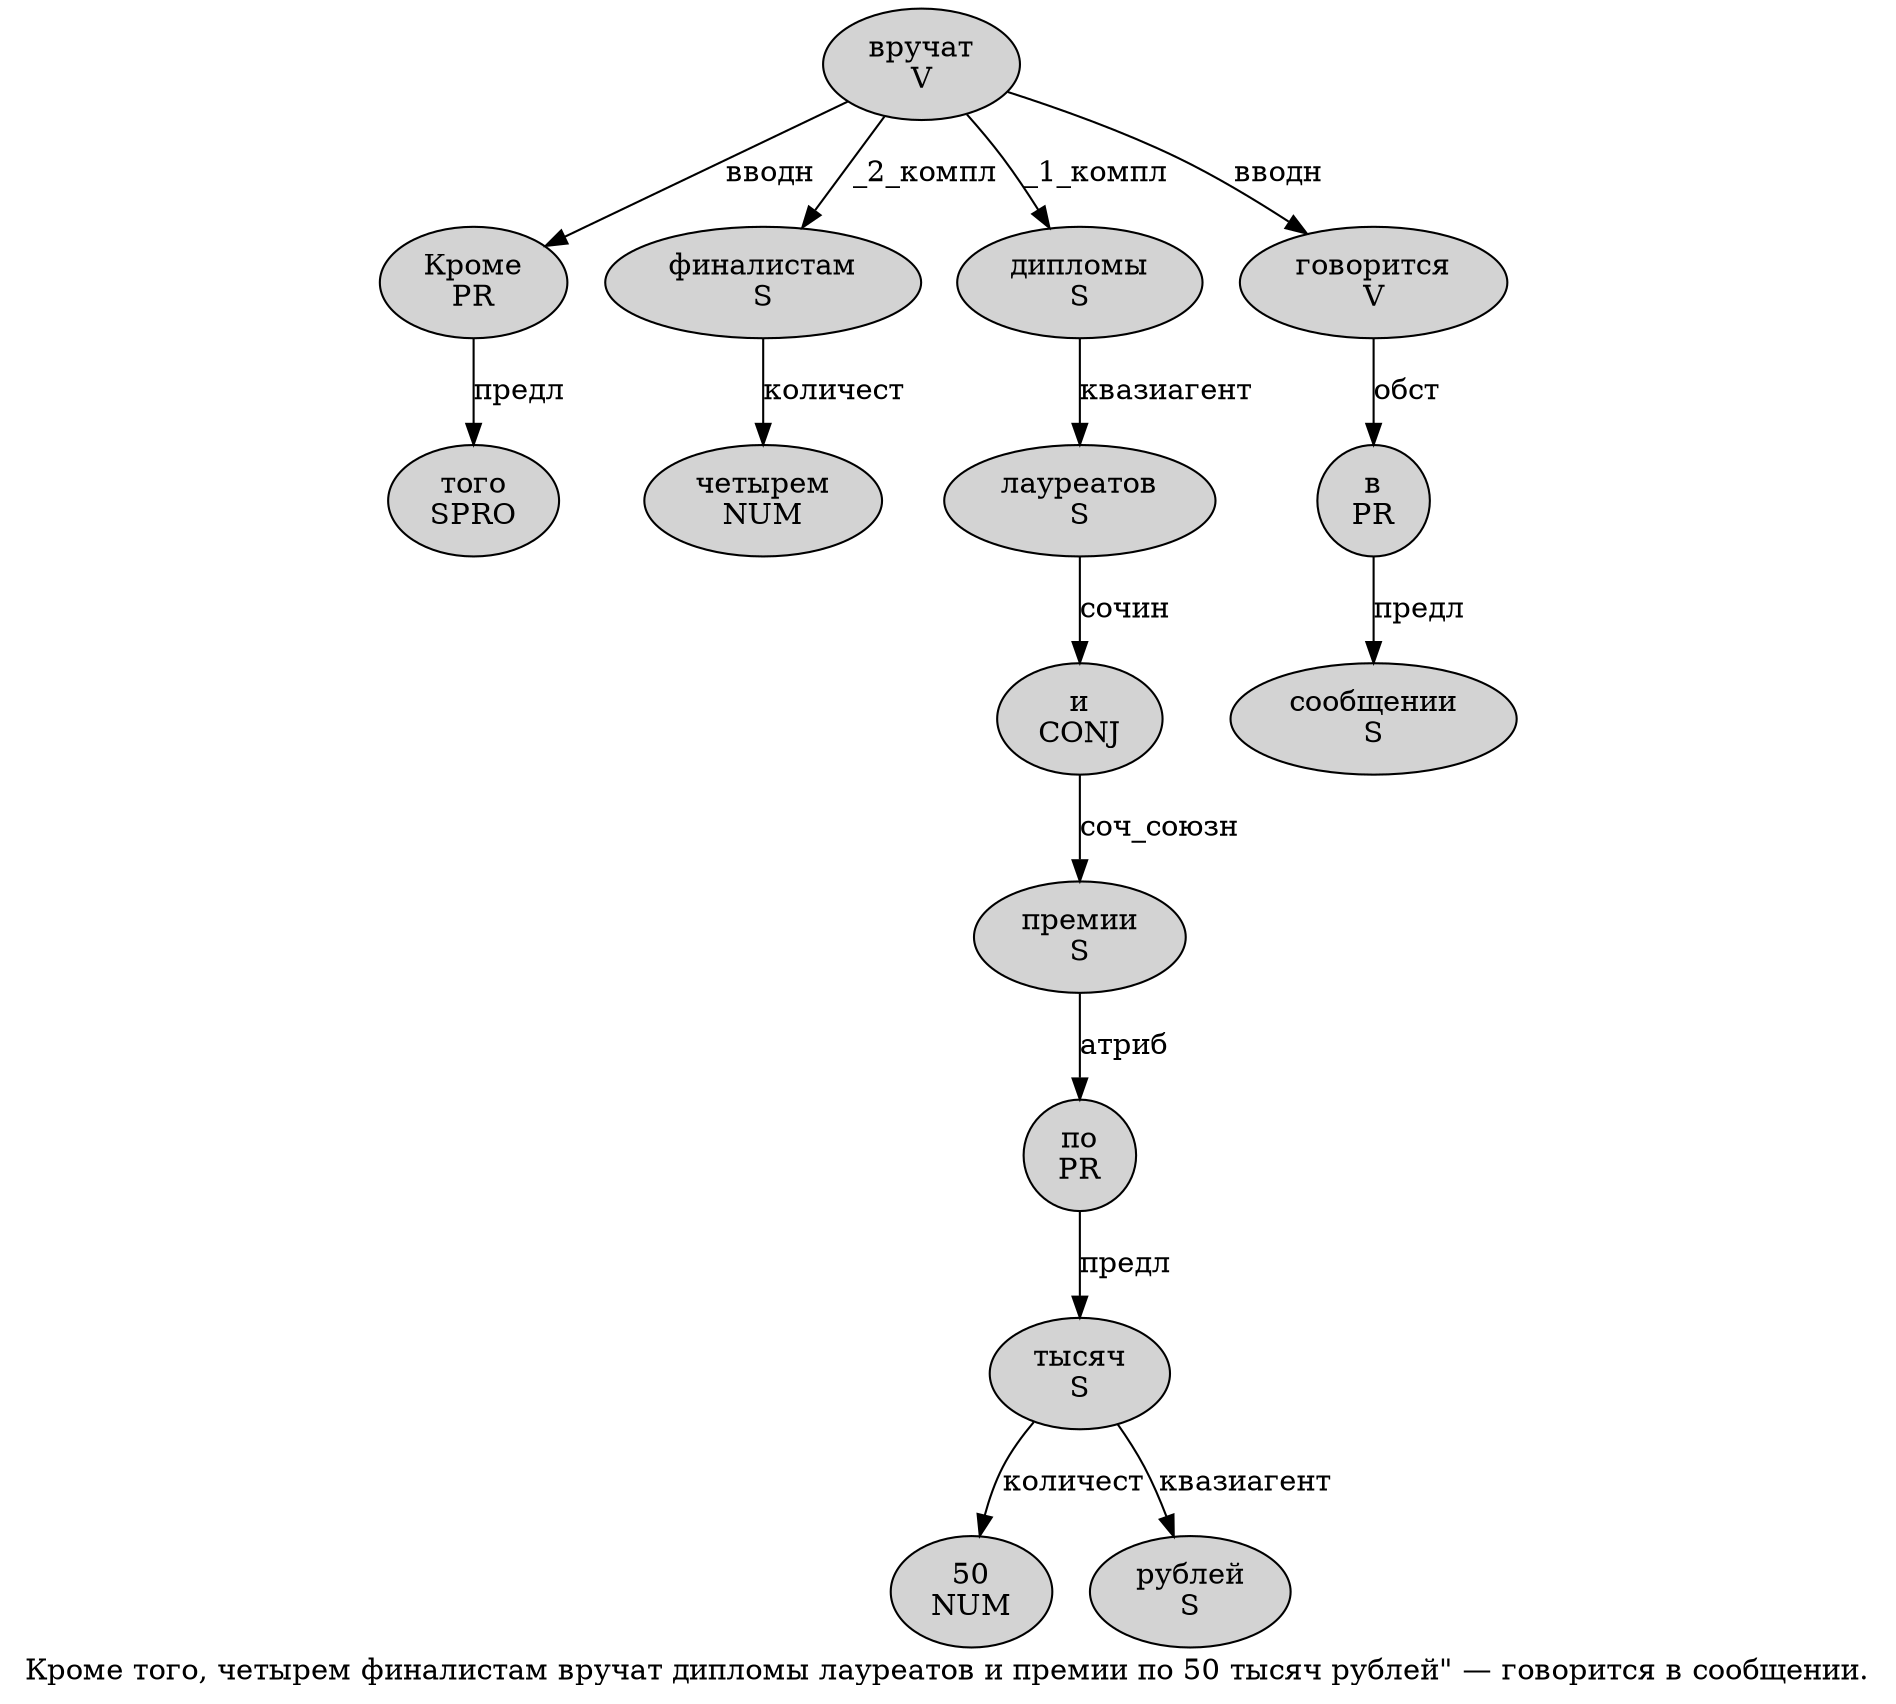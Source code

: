 digraph SENTENCE_905 {
	graph [label="Кроме того, четырем финалистам вручат дипломы лауреатов и премии по 50 тысяч рублей\" — говорится в сообщении."]
	node [style=filled]
		0 [label="Кроме
PR" color="" fillcolor=lightgray penwidth=1 shape=ellipse]
		1 [label="того
SPRO" color="" fillcolor=lightgray penwidth=1 shape=ellipse]
		3 [label="четырем
NUM" color="" fillcolor=lightgray penwidth=1 shape=ellipse]
		4 [label="финалистам
S" color="" fillcolor=lightgray penwidth=1 shape=ellipse]
		5 [label="вручат
V" color="" fillcolor=lightgray penwidth=1 shape=ellipse]
		6 [label="дипломы
S" color="" fillcolor=lightgray penwidth=1 shape=ellipse]
		7 [label="лауреатов
S" color="" fillcolor=lightgray penwidth=1 shape=ellipse]
		8 [label="и
CONJ" color="" fillcolor=lightgray penwidth=1 shape=ellipse]
		9 [label="премии
S" color="" fillcolor=lightgray penwidth=1 shape=ellipse]
		10 [label="по
PR" color="" fillcolor=lightgray penwidth=1 shape=ellipse]
		11 [label="50
NUM" color="" fillcolor=lightgray penwidth=1 shape=ellipse]
		12 [label="тысяч
S" color="" fillcolor=lightgray penwidth=1 shape=ellipse]
		13 [label="рублей
S" color="" fillcolor=lightgray penwidth=1 shape=ellipse]
		16 [label="говорится
V" color="" fillcolor=lightgray penwidth=1 shape=ellipse]
		17 [label="в
PR" color="" fillcolor=lightgray penwidth=1 shape=ellipse]
		18 [label="сообщении
S" color="" fillcolor=lightgray penwidth=1 shape=ellipse]
			12 -> 11 [label="количест"]
			12 -> 13 [label="квазиагент"]
			8 -> 9 [label="соч_союзн"]
			5 -> 0 [label="вводн"]
			5 -> 4 [label="_2_компл"]
			5 -> 6 [label="_1_компл"]
			5 -> 16 [label="вводн"]
			6 -> 7 [label="квазиагент"]
			17 -> 18 [label="предл"]
			10 -> 12 [label="предл"]
			0 -> 1 [label="предл"]
			16 -> 17 [label="обст"]
			9 -> 10 [label="атриб"]
			4 -> 3 [label="количест"]
			7 -> 8 [label="сочин"]
}